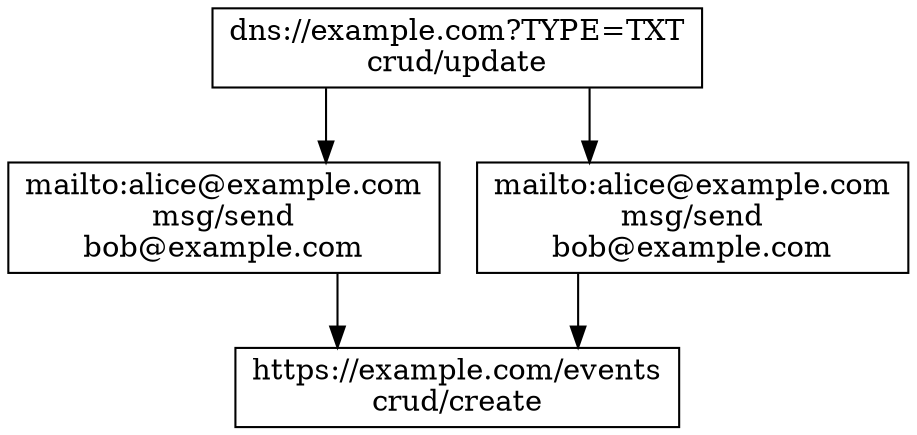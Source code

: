 digraph {
    splines = ortho
    node [shape = box]

    top -> left  -> bottom
    top -> right -> bottom

    top    [label = "dns://example.com?TYPE=TXT\ncrud/update"]
    right  [label = "mailto:alice@example.com\nmsg/send\nbob@example.com"]

    left   [label = "mailto:alice@example.com\nmsg/send\nbob@example.com"]
    bottom [label = "https://example.com/events\ncrud/create"]
}

